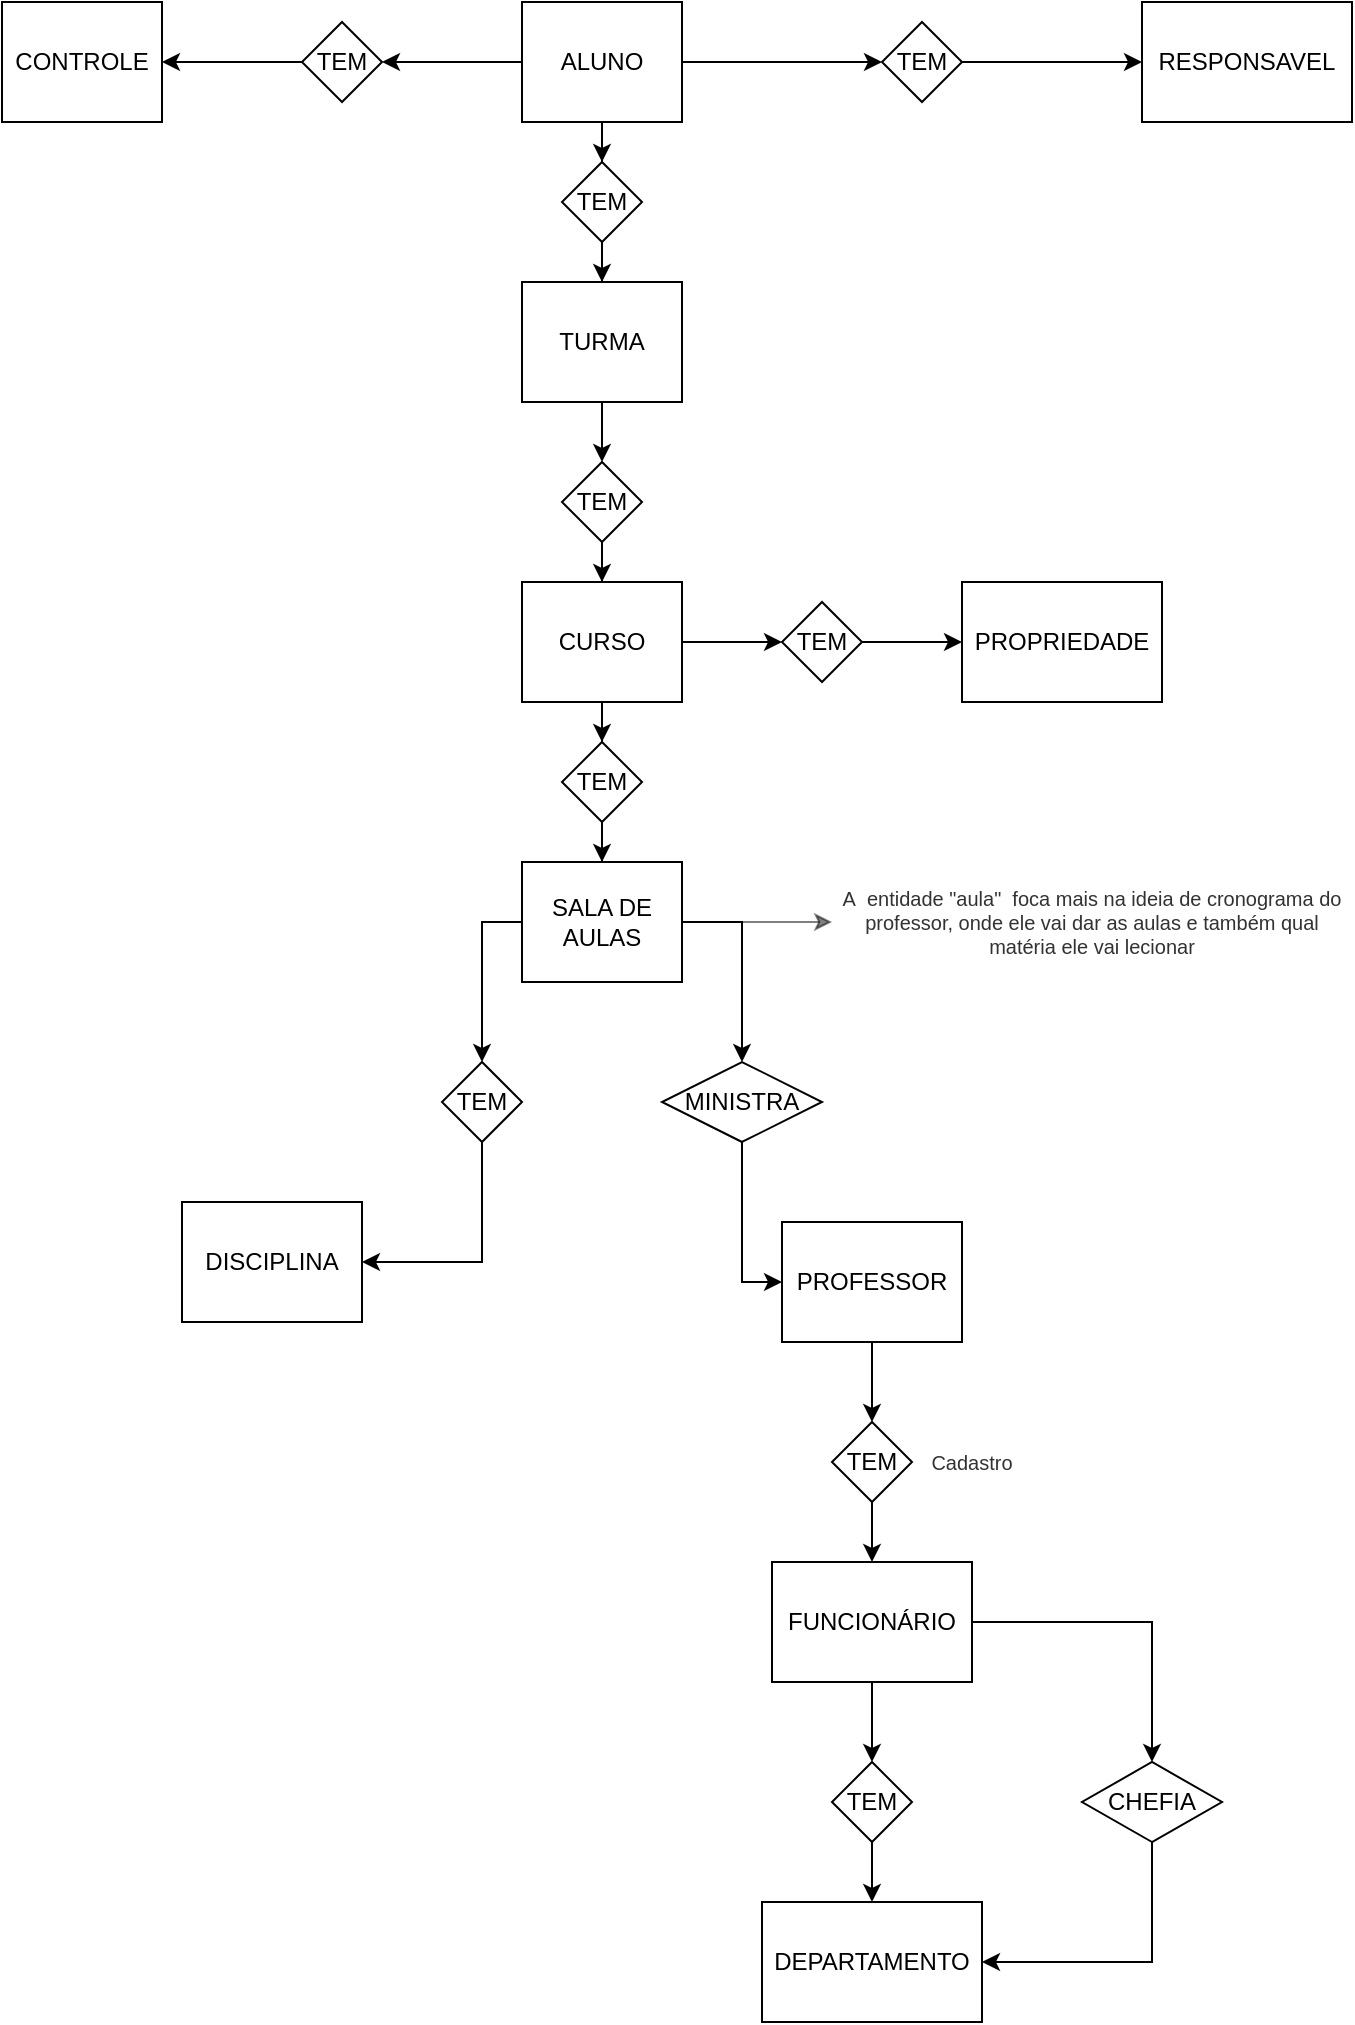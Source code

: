 <mxfile version="20.1.1" type="device" pages="2"><diagram id="prtHgNgQTEPvFCAcTncT" name="Page-1"><mxGraphModel dx="1837" dy="928" grid="1" gridSize="10" guides="1" tooltips="1" connect="1" arrows="1" fold="1" page="1" pageScale="1" pageWidth="827" pageHeight="1169" math="0" shadow="0"><root><mxCell id="0"/><mxCell id="1" parent="0"/><mxCell id="wO3HqLSMsTyv4ePYdSuV-36" style="edgeStyle=orthogonalEdgeStyle;rounded=0;orthogonalLoop=1;jettySize=auto;html=1;" edge="1" parent="1" source="wO3HqLSMsTyv4ePYdSuV-24" target="wO3HqLSMsTyv4ePYdSuV-34"><mxGeometry relative="1" as="geometry"/></mxCell><mxCell id="wO3HqLSMsTyv4ePYdSuV-39" style="edgeStyle=orthogonalEdgeStyle;rounded=0;orthogonalLoop=1;jettySize=auto;html=1;" edge="1" parent="1" source="wO3HqLSMsTyv4ePYdSuV-24" target="wO3HqLSMsTyv4ePYdSuV-30"><mxGeometry relative="1" as="geometry"/></mxCell><mxCell id="wO3HqLSMsTyv4ePYdSuV-45" style="edgeStyle=orthogonalEdgeStyle;rounded=0;orthogonalLoop=1;jettySize=auto;html=1;" edge="1" parent="1" source="wO3HqLSMsTyv4ePYdSuV-24" target="wO3HqLSMsTyv4ePYdSuV-26"><mxGeometry relative="1" as="geometry"/></mxCell><mxCell id="wO3HqLSMsTyv4ePYdSuV-24" value="&lt;font style=&quot;vertical-align: inherit;&quot;&gt;&lt;font style=&quot;vertical-align: inherit;&quot;&gt;ALUNO&lt;/font&gt;&lt;/font&gt;" style="rounded=0;whiteSpace=wrap;html=1;fontFamily=Helvetica;fontSize=12;fontColor=#000000;align=center;" vertex="1" parent="1"><mxGeometry x="340" y="30" width="80" height="60" as="geometry"/></mxCell><mxCell id="wO3HqLSMsTyv4ePYdSuV-46" style="edgeStyle=orthogonalEdgeStyle;rounded=0;orthogonalLoop=1;jettySize=auto;html=1;" edge="1" parent="1" source="wO3HqLSMsTyv4ePYdSuV-26" target="wO3HqLSMsTyv4ePYdSuV-28"><mxGeometry relative="1" as="geometry"/></mxCell><mxCell id="wO3HqLSMsTyv4ePYdSuV-26" value="&lt;font style=&quot;vertical-align: inherit;&quot;&gt;&lt;font style=&quot;vertical-align: inherit;&quot;&gt;TEM&lt;/font&gt;&lt;/font&gt;" style="rhombus;whiteSpace=wrap;html=1;" vertex="1" parent="1"><mxGeometry x="520" y="40" width="40" height="40" as="geometry"/></mxCell><mxCell id="wO3HqLSMsTyv4ePYdSuV-28" value="&lt;font style=&quot;vertical-align: inherit;&quot;&gt;&lt;font style=&quot;vertical-align: inherit;&quot;&gt;RESPONSAVEL&lt;/font&gt;&lt;/font&gt;" style="rounded=0;whiteSpace=wrap;html=1;fontFamily=Helvetica;fontSize=12;fontColor=#000000;align=center;" vertex="1" parent="1"><mxGeometry x="650" y="30" width="105" height="60" as="geometry"/></mxCell><mxCell id="wO3HqLSMsTyv4ePYdSuV-40" style="edgeStyle=orthogonalEdgeStyle;rounded=0;orthogonalLoop=1;jettySize=auto;html=1;" edge="1" parent="1" source="wO3HqLSMsTyv4ePYdSuV-30" target="wO3HqLSMsTyv4ePYdSuV-32"><mxGeometry relative="1" as="geometry"/></mxCell><mxCell id="wO3HqLSMsTyv4ePYdSuV-30" value="&lt;font style=&quot;vertical-align: inherit;&quot;&gt;&lt;font style=&quot;vertical-align: inherit;&quot;&gt;TEM&lt;/font&gt;&lt;/font&gt;" style="rhombus;whiteSpace=wrap;html=1;direction=west;" vertex="1" parent="1"><mxGeometry x="230" y="40" width="40" height="40" as="geometry"/></mxCell><mxCell id="wO3HqLSMsTyv4ePYdSuV-32" value="&lt;font style=&quot;vertical-align: inherit;&quot;&gt;&lt;font style=&quot;vertical-align: inherit;&quot;&gt;CONTROLE&lt;/font&gt;&lt;/font&gt;" style="rounded=0;whiteSpace=wrap;html=1;fontFamily=Helvetica;fontSize=12;fontColor=#000000;align=center;direction=west;" vertex="1" parent="1"><mxGeometry x="80" y="30" width="80" height="60" as="geometry"/></mxCell><mxCell id="wO3HqLSMsTyv4ePYdSuV-60" style="edgeStyle=orthogonalEdgeStyle;rounded=0;orthogonalLoop=1;jettySize=auto;html=1;" edge="1" parent="1" source="wO3HqLSMsTyv4ePYdSuV-33" target="wO3HqLSMsTyv4ePYdSuV-58"><mxGeometry relative="1" as="geometry"/></mxCell><mxCell id="wO3HqLSMsTyv4ePYdSuV-33" value="&lt;font style=&quot;vertical-align: inherit;&quot;&gt;&lt;font style=&quot;vertical-align: inherit;&quot;&gt;TURMA&lt;/font&gt;&lt;/font&gt;" style="rounded=0;whiteSpace=wrap;html=1;fontFamily=Helvetica;fontSize=12;fontColor=#000000;align=center;" vertex="1" parent="1"><mxGeometry x="340" y="170" width="80" height="60" as="geometry"/></mxCell><mxCell id="wO3HqLSMsTyv4ePYdSuV-37" style="edgeStyle=orthogonalEdgeStyle;rounded=0;orthogonalLoop=1;jettySize=auto;html=1;entryX=0.5;entryY=0;entryDx=0;entryDy=0;" edge="1" parent="1" source="wO3HqLSMsTyv4ePYdSuV-34" target="wO3HqLSMsTyv4ePYdSuV-33"><mxGeometry relative="1" as="geometry"/></mxCell><mxCell id="wO3HqLSMsTyv4ePYdSuV-34" value="&lt;font style=&quot;vertical-align: inherit;&quot;&gt;&lt;font style=&quot;vertical-align: inherit;&quot;&gt;TEM&lt;/font&gt;&lt;/font&gt;" style="rhombus;whiteSpace=wrap;html=1;direction=west;" vertex="1" parent="1"><mxGeometry x="360" y="110" width="40" height="40" as="geometry"/></mxCell><mxCell id="wO3HqLSMsTyv4ePYdSuV-68" style="edgeStyle=orthogonalEdgeStyle;rounded=0;orthogonalLoop=1;jettySize=auto;html=1;" edge="1" parent="1" source="wO3HqLSMsTyv4ePYdSuV-57" target="wO3HqLSMsTyv4ePYdSuV-67"><mxGeometry relative="1" as="geometry"/></mxCell><mxCell id="wO3HqLSMsTyv4ePYdSuV-70" style="edgeStyle=orthogonalEdgeStyle;rounded=0;orthogonalLoop=1;jettySize=auto;html=1;" edge="1" parent="1" source="wO3HqLSMsTyv4ePYdSuV-57" target="wO3HqLSMsTyv4ePYdSuV-66"><mxGeometry relative="1" as="geometry"/></mxCell><mxCell id="wO3HqLSMsTyv4ePYdSuV-57" value="&lt;font style=&quot;vertical-align: inherit;&quot;&gt;&lt;font style=&quot;vertical-align: inherit;&quot;&gt;&lt;font style=&quot;vertical-align: inherit;&quot;&gt;&lt;font style=&quot;vertical-align: inherit;&quot;&gt;CURSO&lt;/font&gt;&lt;/font&gt;&lt;/font&gt;&lt;/font&gt;" style="rounded=0;whiteSpace=wrap;html=1;fontFamily=Helvetica;fontSize=12;fontColor=#000000;align=center;" vertex="1" parent="1"><mxGeometry x="340" y="320" width="80" height="60" as="geometry"/></mxCell><mxCell id="wO3HqLSMsTyv4ePYdSuV-61" style="edgeStyle=orthogonalEdgeStyle;rounded=0;orthogonalLoop=1;jettySize=auto;html=1;" edge="1" parent="1" source="wO3HqLSMsTyv4ePYdSuV-58" target="wO3HqLSMsTyv4ePYdSuV-57"><mxGeometry relative="1" as="geometry"/></mxCell><mxCell id="wO3HqLSMsTyv4ePYdSuV-58" value="&lt;font style=&quot;vertical-align: inherit;&quot;&gt;&lt;font style=&quot;vertical-align: inherit;&quot;&gt;TEM&lt;/font&gt;&lt;/font&gt;" style="rhombus;whiteSpace=wrap;html=1;direction=west;" vertex="1" parent="1"><mxGeometry x="360" y="260" width="40" height="40" as="geometry"/></mxCell><mxCell id="wO3HqLSMsTyv4ePYdSuV-76" style="edgeStyle=orthogonalEdgeStyle;rounded=0;orthogonalLoop=1;jettySize=auto;html=1;fontSize=10;textOpacity=0;opacity=50;" edge="1" parent="1" source="wO3HqLSMsTyv4ePYdSuV-64" target="wO3HqLSMsTyv4ePYdSuV-75"><mxGeometry relative="1" as="geometry"/></mxCell><mxCell id="wO3HqLSMsTyv4ePYdSuV-83" style="edgeStyle=orthogonalEdgeStyle;rounded=0;orthogonalLoop=1;jettySize=auto;html=1;entryX=0.5;entryY=1;entryDx=0;entryDy=0;fontSize=10;" edge="1" parent="1" source="wO3HqLSMsTyv4ePYdSuV-64" target="wO3HqLSMsTyv4ePYdSuV-82"><mxGeometry relative="1" as="geometry"><Array as="points"><mxPoint x="450" y="490"/></Array></mxGeometry></mxCell><mxCell id="wO3HqLSMsTyv4ePYdSuV-87" style="edgeStyle=orthogonalEdgeStyle;rounded=0;orthogonalLoop=1;jettySize=auto;html=1;fontSize=10;" edge="1" parent="1" source="wO3HqLSMsTyv4ePYdSuV-64"><mxGeometry relative="1" as="geometry"><mxPoint x="320" y="560" as="targetPoint"/></mxGeometry></mxCell><mxCell id="wO3HqLSMsTyv4ePYdSuV-64" value="&lt;font style=&quot;vertical-align: inherit;&quot;&gt;&lt;font style=&quot;vertical-align: inherit;&quot;&gt;&lt;font style=&quot;vertical-align: inherit;&quot;&gt;&lt;font style=&quot;vertical-align: inherit;&quot;&gt;&lt;font style=&quot;vertical-align: inherit;&quot;&gt;&lt;font style=&quot;vertical-align: inherit;&quot;&gt;SALA DE AULAS&lt;/font&gt;&lt;/font&gt;&lt;/font&gt;&lt;/font&gt;&lt;/font&gt;&lt;/font&gt;" style="rounded=0;whiteSpace=wrap;html=1;fontFamily=Helvetica;fontSize=12;fontColor=#000000;align=center;" vertex="1" parent="1"><mxGeometry x="340" y="460" width="80" height="60" as="geometry"/></mxCell><mxCell id="wO3HqLSMsTyv4ePYdSuV-65" value="&lt;font style=&quot;vertical-align: inherit;&quot;&gt;&lt;font style=&quot;vertical-align: inherit;&quot;&gt;&lt;font style=&quot;vertical-align: inherit;&quot;&gt;&lt;font style=&quot;vertical-align: inherit;&quot;&gt;&lt;font style=&quot;vertical-align: inherit;&quot;&gt;&lt;font style=&quot;vertical-align: inherit;&quot;&gt;&lt;font style=&quot;vertical-align: inherit;&quot;&gt;&lt;font style=&quot;vertical-align: inherit;&quot;&gt;PROPRIEDADE&lt;/font&gt;&lt;/font&gt;&lt;/font&gt;&lt;/font&gt;&lt;/font&gt;&lt;/font&gt;&lt;/font&gt;&lt;/font&gt;" style="rounded=0;whiteSpace=wrap;html=1;fontFamily=Helvetica;fontSize=12;fontColor=#000000;align=center;" vertex="1" parent="1"><mxGeometry x="560" y="320" width="100" height="60" as="geometry"/></mxCell><mxCell id="wO3HqLSMsTyv4ePYdSuV-71" style="edgeStyle=orthogonalEdgeStyle;rounded=0;orthogonalLoop=1;jettySize=auto;html=1;entryX=0;entryY=0.5;entryDx=0;entryDy=0;" edge="1" parent="1" source="wO3HqLSMsTyv4ePYdSuV-66" target="wO3HqLSMsTyv4ePYdSuV-65"><mxGeometry relative="1" as="geometry"/></mxCell><mxCell id="wO3HqLSMsTyv4ePYdSuV-66" value="&lt;font style=&quot;vertical-align: inherit;&quot;&gt;&lt;font style=&quot;vertical-align: inherit;&quot;&gt;TEM&lt;/font&gt;&lt;/font&gt;" style="rhombus;whiteSpace=wrap;html=1;direction=west;" vertex="1" parent="1"><mxGeometry x="470" y="330" width="40" height="40" as="geometry"/></mxCell><mxCell id="wO3HqLSMsTyv4ePYdSuV-69" style="edgeStyle=orthogonalEdgeStyle;rounded=0;orthogonalLoop=1;jettySize=auto;html=1;" edge="1" parent="1" source="wO3HqLSMsTyv4ePYdSuV-67" target="wO3HqLSMsTyv4ePYdSuV-64"><mxGeometry relative="1" as="geometry"/></mxCell><mxCell id="wO3HqLSMsTyv4ePYdSuV-67" value="&lt;font style=&quot;vertical-align: inherit;&quot;&gt;&lt;font style=&quot;vertical-align: inherit;&quot;&gt;TEM&lt;/font&gt;&lt;/font&gt;" style="rhombus;whiteSpace=wrap;html=1;direction=west;" vertex="1" parent="1"><mxGeometry x="360" y="400" width="40" height="40" as="geometry"/></mxCell><mxCell id="wO3HqLSMsTyv4ePYdSuV-75" value="&lt;font style=&quot;vertical-align: inherit; font-size: 10px;&quot;&gt;&lt;font style=&quot;vertical-align: inherit; font-size: 10px;&quot;&gt;&lt;font style=&quot;vertical-align: inherit; font-size: 10px;&quot;&gt;&lt;font style=&quot;vertical-align: inherit; font-size: 10px;&quot;&gt;&lt;font style=&quot;vertical-align: inherit; font-size: 10px;&quot;&gt;&lt;font style=&quot;vertical-align: inherit; font-size: 10px;&quot;&gt;&lt;font style=&quot;vertical-align: inherit; font-size: 10px;&quot;&gt;&lt;font style=&quot;vertical-align: inherit; font-size: 10px;&quot;&gt;&lt;font style=&quot;vertical-align: inherit; font-size: 10px;&quot;&gt;&lt;font style=&quot;vertical-align: inherit; font-size: 10px;&quot;&gt;A&amp;nbsp; entidade &quot;aula&quot;&amp;nbsp; foca mais na ideia de cronograma do professor, onde ele vai dar as aulas e também qual matéria ele vai lecionar&lt;/font&gt;&lt;/font&gt;&lt;/font&gt;&lt;/font&gt;&lt;/font&gt;&lt;/font&gt;&lt;/font&gt;&lt;/font&gt;&lt;/font&gt;&lt;/font&gt;" style="text;html=1;strokeColor=none;fillColor=none;align=center;verticalAlign=middle;whiteSpace=wrap;rounded=0;fontSize=10;textOpacity=80;" vertex="1" parent="1"><mxGeometry x="495" y="460" width="260" height="60" as="geometry"/></mxCell><mxCell id="wO3HqLSMsTyv4ePYdSuV-77" value="&lt;font style=&quot;vertical-align: inherit;&quot;&gt;&lt;font style=&quot;vertical-align: inherit;&quot;&gt;&lt;font style=&quot;vertical-align: inherit;&quot;&gt;&lt;font style=&quot;vertical-align: inherit;&quot;&gt;&lt;font style=&quot;vertical-align: inherit;&quot;&gt;&lt;font style=&quot;vertical-align: inherit;&quot;&gt;DISCIPLINA&lt;/font&gt;&lt;/font&gt;&lt;/font&gt;&lt;/font&gt;&lt;/font&gt;&lt;/font&gt;" style="rounded=0;whiteSpace=wrap;html=1;fontFamily=Helvetica;fontSize=12;fontColor=#000000;align=center;" vertex="1" parent="1"><mxGeometry x="170" y="630" width="90" height="60" as="geometry"/></mxCell><mxCell id="wO3HqLSMsTyv4ePYdSuV-95" style="edgeStyle=orthogonalEdgeStyle;rounded=0;orthogonalLoop=1;jettySize=auto;html=1;fontSize=10;" edge="1" parent="1" source="wO3HqLSMsTyv4ePYdSuV-78" target="wO3HqLSMsTyv4ePYdSuV-93"><mxGeometry relative="1" as="geometry"/></mxCell><mxCell id="wO3HqLSMsTyv4ePYdSuV-78" value="&lt;font style=&quot;vertical-align: inherit;&quot;&gt;&lt;font style=&quot;vertical-align: inherit;&quot;&gt;&lt;font style=&quot;vertical-align: inherit;&quot;&gt;&lt;font style=&quot;vertical-align: inherit;&quot;&gt;&lt;font style=&quot;vertical-align: inherit;&quot;&gt;&lt;font style=&quot;vertical-align: inherit;&quot;&gt;PROFESSOR&lt;/font&gt;&lt;/font&gt;&lt;/font&gt;&lt;/font&gt;&lt;/font&gt;&lt;/font&gt;" style="rounded=0;whiteSpace=wrap;html=1;fontFamily=Helvetica;fontSize=12;fontColor=#000000;align=center;" vertex="1" parent="1"><mxGeometry x="470" y="640" width="90" height="60" as="geometry"/></mxCell><mxCell id="wO3HqLSMsTyv4ePYdSuV-88" style="edgeStyle=orthogonalEdgeStyle;rounded=0;orthogonalLoop=1;jettySize=auto;html=1;entryX=1;entryY=0.5;entryDx=0;entryDy=0;fontSize=10;" edge="1" parent="1" source="wO3HqLSMsTyv4ePYdSuV-81" target="wO3HqLSMsTyv4ePYdSuV-77"><mxGeometry relative="1" as="geometry"><Array as="points"><mxPoint x="320" y="660"/></Array></mxGeometry></mxCell><mxCell id="wO3HqLSMsTyv4ePYdSuV-81" value="&lt;font style=&quot;vertical-align: inherit;&quot;&gt;&lt;font style=&quot;vertical-align: inherit;&quot;&gt;TEM&lt;/font&gt;&lt;/font&gt;" style="rhombus;whiteSpace=wrap;html=1;direction=west;" vertex="1" parent="1"><mxGeometry x="300" y="560" width="40" height="40" as="geometry"/></mxCell><mxCell id="wO3HqLSMsTyv4ePYdSuV-85" style="edgeStyle=orthogonalEdgeStyle;rounded=0;orthogonalLoop=1;jettySize=auto;html=1;entryX=0;entryY=0.5;entryDx=0;entryDy=0;fontSize=10;" edge="1" parent="1" source="wO3HqLSMsTyv4ePYdSuV-82" target="wO3HqLSMsTyv4ePYdSuV-78"><mxGeometry relative="1" as="geometry"/></mxCell><mxCell id="wO3HqLSMsTyv4ePYdSuV-82" value="&lt;font style=&quot;vertical-align: inherit;&quot;&gt;&lt;font style=&quot;vertical-align: inherit;&quot;&gt;MINISTRA&lt;/font&gt;&lt;/font&gt;" style="rhombus;whiteSpace=wrap;html=1;direction=west;" vertex="1" parent="1"><mxGeometry x="410" y="560" width="80" height="40" as="geometry"/></mxCell><mxCell id="wO3HqLSMsTyv4ePYdSuV-98" style="edgeStyle=orthogonalEdgeStyle;rounded=0;orthogonalLoop=1;jettySize=auto;html=1;fontSize=10;" edge="1" parent="1" source="wO3HqLSMsTyv4ePYdSuV-90" target="wO3HqLSMsTyv4ePYdSuV-92"><mxGeometry relative="1" as="geometry"/></mxCell><mxCell id="wO3HqLSMsTyv4ePYdSuV-100" style="edgeStyle=orthogonalEdgeStyle;rounded=0;orthogonalLoop=1;jettySize=auto;html=1;fontSize=10;" edge="1" parent="1" source="wO3HqLSMsTyv4ePYdSuV-90" target="wO3HqLSMsTyv4ePYdSuV-94"><mxGeometry relative="1" as="geometry"/></mxCell><mxCell id="wO3HqLSMsTyv4ePYdSuV-90" value="&lt;font style=&quot;vertical-align: inherit;&quot;&gt;&lt;font style=&quot;vertical-align: inherit;&quot;&gt;&lt;font style=&quot;vertical-align: inherit;&quot;&gt;&lt;font style=&quot;vertical-align: inherit;&quot;&gt;&lt;font style=&quot;vertical-align: inherit;&quot;&gt;&lt;font style=&quot;vertical-align: inherit;&quot;&gt;FUNCIONÁRIO&lt;/font&gt;&lt;/font&gt;&lt;/font&gt;&lt;/font&gt;&lt;/font&gt;&lt;/font&gt;" style="rounded=0;whiteSpace=wrap;html=1;fontFamily=Helvetica;fontSize=12;fontColor=#000000;align=center;" vertex="1" parent="1"><mxGeometry x="465" y="810" width="100" height="60" as="geometry"/></mxCell><mxCell id="wO3HqLSMsTyv4ePYdSuV-91" value="&lt;font style=&quot;vertical-align: inherit;&quot;&gt;&lt;font style=&quot;vertical-align: inherit;&quot;&gt;&lt;font style=&quot;vertical-align: inherit;&quot;&gt;&lt;font style=&quot;vertical-align: inherit;&quot;&gt;&lt;font style=&quot;vertical-align: inherit;&quot;&gt;&lt;font style=&quot;vertical-align: inherit;&quot;&gt;DEPARTAMENTO&lt;/font&gt;&lt;/font&gt;&lt;/font&gt;&lt;/font&gt;&lt;/font&gt;&lt;/font&gt;" style="rounded=0;whiteSpace=wrap;html=1;fontFamily=Helvetica;fontSize=12;fontColor=#000000;align=center;" vertex="1" parent="1"><mxGeometry x="460" y="980" width="110" height="60" as="geometry"/></mxCell><mxCell id="wO3HqLSMsTyv4ePYdSuV-99" style="edgeStyle=orthogonalEdgeStyle;rounded=0;orthogonalLoop=1;jettySize=auto;html=1;fontSize=10;" edge="1" parent="1" source="wO3HqLSMsTyv4ePYdSuV-92" target="wO3HqLSMsTyv4ePYdSuV-91"><mxGeometry relative="1" as="geometry"/></mxCell><mxCell id="wO3HqLSMsTyv4ePYdSuV-92" value="&lt;font style=&quot;vertical-align: inherit;&quot;&gt;&lt;font style=&quot;vertical-align: inherit;&quot;&gt;TEM&lt;/font&gt;&lt;/font&gt;" style="rhombus;whiteSpace=wrap;html=1;direction=west;" vertex="1" parent="1"><mxGeometry x="495" y="910" width="40" height="40" as="geometry"/></mxCell><mxCell id="wO3HqLSMsTyv4ePYdSuV-96" style="edgeStyle=orthogonalEdgeStyle;rounded=0;orthogonalLoop=1;jettySize=auto;html=1;fontSize=10;" edge="1" parent="1" source="wO3HqLSMsTyv4ePYdSuV-93" target="wO3HqLSMsTyv4ePYdSuV-90"><mxGeometry relative="1" as="geometry"/></mxCell><mxCell id="wO3HqLSMsTyv4ePYdSuV-93" value="&lt;font style=&quot;vertical-align: inherit;&quot;&gt;&lt;font style=&quot;vertical-align: inherit;&quot;&gt;TEM&lt;/font&gt;&lt;/font&gt;" style="rhombus;whiteSpace=wrap;html=1;direction=west;" vertex="1" parent="1"><mxGeometry x="495" y="740" width="40" height="40" as="geometry"/></mxCell><mxCell id="wO3HqLSMsTyv4ePYdSuV-101" style="edgeStyle=orthogonalEdgeStyle;rounded=0;orthogonalLoop=1;jettySize=auto;html=1;entryX=1;entryY=0.5;entryDx=0;entryDy=0;fontSize=10;" edge="1" parent="1" source="wO3HqLSMsTyv4ePYdSuV-94" target="wO3HqLSMsTyv4ePYdSuV-91"><mxGeometry relative="1" as="geometry"><Array as="points"><mxPoint x="655" y="1010"/></Array></mxGeometry></mxCell><mxCell id="wO3HqLSMsTyv4ePYdSuV-94" value="&lt;font style=&quot;vertical-align: inherit;&quot;&gt;&lt;font style=&quot;vertical-align: inherit;&quot;&gt;CHEFIA&lt;/font&gt;&lt;/font&gt;" style="rhombus;whiteSpace=wrap;html=1;direction=west;" vertex="1" parent="1"><mxGeometry x="620" y="910" width="70" height="40" as="geometry"/></mxCell><mxCell id="wO3HqLSMsTyv4ePYdSuV-108" value="&lt;font style=&quot;vertical-align: inherit; font-size: 10px;&quot;&gt;&lt;font style=&quot;vertical-align: inherit; font-size: 10px;&quot;&gt;&lt;font style=&quot;vertical-align: inherit; font-size: 10px;&quot;&gt;&lt;font style=&quot;vertical-align: inherit; font-size: 10px;&quot;&gt;&lt;font style=&quot;vertical-align: inherit; font-size: 10px;&quot;&gt;&lt;font style=&quot;vertical-align: inherit; font-size: 10px;&quot;&gt;&lt;font style=&quot;vertical-align: inherit; font-size: 10px;&quot;&gt;&lt;font style=&quot;vertical-align: inherit; font-size: 10px;&quot;&gt;&lt;font style=&quot;vertical-align: inherit; font-size: 10px;&quot;&gt;&lt;font style=&quot;vertical-align: inherit; font-size: 10px;&quot;&gt;Cadastro&lt;/font&gt;&lt;/font&gt;&lt;/font&gt;&lt;/font&gt;&lt;/font&gt;&lt;/font&gt;&lt;/font&gt;&lt;/font&gt;&lt;/font&gt;&lt;/font&gt;" style="text;html=1;strokeColor=none;fillColor=none;align=center;verticalAlign=middle;whiteSpace=wrap;rounded=0;fontSize=10;textOpacity=80;" vertex="1" parent="1"><mxGeometry x="535" y="745" width="60" height="30" as="geometry"/></mxCell></root></mxGraphModel></diagram><diagram id="Lo1DykdGS3P53y0DJxAl" name="Page-2"><mxGraphModel dx="1102" dy="557" grid="1" gridSize="10" guides="1" tooltips="1" connect="1" arrows="1" fold="1" page="1" pageScale="1" pageWidth="827" pageHeight="1169" math="0" shadow="0"><root><mxCell id="0"/><mxCell id="1" parent="0"/><mxCell id="-3KJidvji0-7ubptLxEY-1" style="edgeStyle=orthogonalEdgeStyle;rounded=0;orthogonalLoop=1;jettySize=auto;html=1;" edge="1" parent="1" source="-3KJidvji0-7ubptLxEY-4" target="-3KJidvji0-7ubptLxEY-12"><mxGeometry relative="1" as="geometry"><mxPoint x="380" y="110" as="targetPoint"/></mxGeometry></mxCell><mxCell id="-3KJidvji0-7ubptLxEY-2" style="edgeStyle=orthogonalEdgeStyle;rounded=0;orthogonalLoop=1;jettySize=auto;html=1;" edge="1" parent="1" source="-3KJidvji0-7ubptLxEY-4" target="-3KJidvji0-7ubptLxEY-10"><mxGeometry relative="1" as="geometry"><mxPoint x="270" y="60" as="targetPoint"/></mxGeometry></mxCell><mxCell id="-3KJidvji0-7ubptLxEY-3" style="edgeStyle=orthogonalEdgeStyle;rounded=0;orthogonalLoop=1;jettySize=auto;html=1;" edge="1" parent="1" source="-3KJidvji0-7ubptLxEY-4" target="-3KJidvji0-7ubptLxEY-7"><mxGeometry relative="1" as="geometry"><mxPoint x="520" y="60" as="targetPoint"/></mxGeometry></mxCell><mxCell id="-3KJidvji0-7ubptLxEY-4" value="&lt;font style=&quot;vertical-align: inherit;&quot;&gt;&lt;font style=&quot;vertical-align: inherit;&quot;&gt;ALUNO&lt;/font&gt;&lt;/font&gt;" style="rounded=0;whiteSpace=wrap;html=1;fontFamily=Helvetica;fontSize=12;fontColor=#000000;align=center;" vertex="1" parent="1"><mxGeometry x="340" y="30" width="80" height="60" as="geometry"/></mxCell><mxCell id="-3KJidvji0-7ubptLxEY-7" value="&lt;font style=&quot;vertical-align: inherit;&quot;&gt;&lt;font style=&quot;vertical-align: inherit;&quot;&gt;RESPONSAVEL&lt;/font&gt;&lt;/font&gt;" style="rounded=0;whiteSpace=wrap;html=1;fontFamily=Helvetica;fontSize=12;fontColor=#000000;align=center;" vertex="1" parent="1"><mxGeometry x="650" y="30" width="105" height="60" as="geometry"/></mxCell><mxCell id="-3KJidvji0-7ubptLxEY-10" value="&lt;font style=&quot;vertical-align: inherit;&quot;&gt;&lt;font style=&quot;vertical-align: inherit;&quot;&gt;CONTROLE&lt;/font&gt;&lt;/font&gt;" style="rounded=0;whiteSpace=wrap;html=1;fontFamily=Helvetica;fontSize=12;fontColor=#000000;align=center;direction=west;" vertex="1" parent="1"><mxGeometry x="80" y="30" width="80" height="60" as="geometry"/></mxCell><mxCell id="-3KJidvji0-7ubptLxEY-11" style="edgeStyle=orthogonalEdgeStyle;rounded=0;orthogonalLoop=1;jettySize=auto;html=1;" edge="1" parent="1" source="-3KJidvji0-7ubptLxEY-12" target="-3KJidvji0-7ubptLxEY-24"><mxGeometry relative="1" as="geometry"><mxPoint x="380" y="260" as="targetPoint"/></mxGeometry></mxCell><mxCell id="-3KJidvji0-7ubptLxEY-12" value="&lt;font style=&quot;vertical-align: inherit;&quot;&gt;&lt;font style=&quot;vertical-align: inherit;&quot;&gt;TURMA&lt;/font&gt;&lt;/font&gt;" style="rounded=0;whiteSpace=wrap;html=1;fontFamily=Helvetica;fontSize=12;fontColor=#000000;align=center;" vertex="1" parent="1"><mxGeometry x="340" y="170" width="80" height="60" as="geometry"/></mxCell><mxCell id="-3KJidvji0-7ubptLxEY-15" value="&lt;font style=&quot;vertical-align: inherit;&quot;&gt;&lt;font style=&quot;vertical-align: inherit;&quot;&gt;(1,0)&lt;/font&gt;&lt;/font&gt;" style="text;html=1;strokeColor=none;fillColor=none;align=center;verticalAlign=middle;whiteSpace=wrap;rounded=0;" vertex="1" parent="1"><mxGeometry x="600" y="980" width="60" height="30" as="geometry"/></mxCell><mxCell id="-3KJidvji0-7ubptLxEY-16" value="&lt;font style=&quot;vertical-align: inherit;&quot;&gt;&lt;font style=&quot;vertical-align: inherit;&quot;&gt;(1,1)&lt;br&gt;&lt;/font&gt;&lt;/font&gt;" style="text;html=1;strokeColor=none;fillColor=none;align=center;verticalAlign=middle;whiteSpace=wrap;rounded=0;" vertex="1" parent="1"><mxGeometry x="600" y="30" width="60" height="30" as="geometry"/></mxCell><mxCell id="-3KJidvji0-7ubptLxEY-17" value="&lt;font style=&quot;vertical-align: inherit;&quot;&gt;&lt;font style=&quot;vertical-align: inherit;&quot;&gt;&lt;font style=&quot;vertical-align: inherit;&quot;&gt;&lt;font style=&quot;vertical-align: inherit;&quot;&gt;(1,N)&lt;/font&gt;&lt;/font&gt;&lt;/font&gt;&lt;/font&gt;" style="text;html=1;strokeColor=none;fillColor=none;align=center;verticalAlign=middle;whiteSpace=wrap;rounded=0;" vertex="1" parent="1"><mxGeometry x="410" y="30" width="60" height="30" as="geometry"/></mxCell><mxCell id="-3KJidvji0-7ubptLxEY-18" value="&lt;font style=&quot;vertical-align: inherit;&quot;&gt;&lt;font style=&quot;vertical-align: inherit;&quot;&gt;(1,1)&lt;br&gt;&lt;/font&gt;&lt;/font&gt;" style="text;html=1;strokeColor=none;fillColor=none;align=center;verticalAlign=middle;whiteSpace=wrap;rounded=0;" vertex="1" parent="1"><mxGeometry x="150" y="30" width="60" height="30" as="geometry"/></mxCell><mxCell id="-3KJidvji0-7ubptLxEY-19" value="&lt;font style=&quot;vertical-align: inherit;&quot;&gt;&lt;font style=&quot;vertical-align: inherit;&quot;&gt;(1,N)&lt;/font&gt;&lt;/font&gt;" style="text;html=1;strokeColor=none;fillColor=none;align=center;verticalAlign=middle;whiteSpace=wrap;rounded=0;" vertex="1" parent="1"><mxGeometry x="300" y="30" width="50" height="30" as="geometry"/></mxCell><mxCell id="-3KJidvji0-7ubptLxEY-20" value="&lt;font style=&quot;vertical-align: inherit;&quot;&gt;&lt;font style=&quot;vertical-align: inherit;&quot;&gt;(1,N)&lt;/font&gt;&lt;/font&gt;" style="text;html=1;strokeColor=none;fillColor=none;align=center;verticalAlign=middle;whiteSpace=wrap;rounded=0;" vertex="1" parent="1"><mxGeometry x="380" y="90" width="40" height="30" as="geometry"/></mxCell><mxCell id="-3KJidvji0-7ubptLxEY-21" value="&lt;font style=&quot;vertical-align: inherit;&quot;&gt;&lt;font style=&quot;vertical-align: inherit;&quot;&gt;(1,1)&lt;br&gt;&lt;/font&gt;&lt;/font&gt;" style="text;html=1;strokeColor=none;fillColor=none;align=center;verticalAlign=middle;whiteSpace=wrap;rounded=0;" vertex="1" parent="1"><mxGeometry x="385" y="140" width="30" height="30" as="geometry"/></mxCell><mxCell id="-3KJidvji0-7ubptLxEY-22" style="edgeStyle=orthogonalEdgeStyle;rounded=0;orthogonalLoop=1;jettySize=auto;html=1;" edge="1" parent="1" source="-3KJidvji0-7ubptLxEY-24" target="-3KJidvji0-7ubptLxEY-32"><mxGeometry relative="1" as="geometry"><mxPoint x="380" y="400" as="targetPoint"/></mxGeometry></mxCell><mxCell id="-3KJidvji0-7ubptLxEY-23" style="edgeStyle=orthogonalEdgeStyle;rounded=0;orthogonalLoop=1;jettySize=auto;html=1;" edge="1" parent="1" source="-3KJidvji0-7ubptLxEY-24" target="-3KJidvji0-7ubptLxEY-33"><mxGeometry relative="1" as="geometry"><mxPoint x="470" y="350" as="targetPoint"/></mxGeometry></mxCell><mxCell id="-3KJidvji0-7ubptLxEY-24" value="&lt;font style=&quot;vertical-align: inherit;&quot;&gt;&lt;font style=&quot;vertical-align: inherit;&quot;&gt;&lt;font style=&quot;vertical-align: inherit;&quot;&gt;&lt;font style=&quot;vertical-align: inherit;&quot;&gt;CURSO&lt;/font&gt;&lt;/font&gt;&lt;/font&gt;&lt;/font&gt;" style="rounded=0;whiteSpace=wrap;html=1;fontFamily=Helvetica;fontSize=12;fontColor=#000000;align=center;" vertex="1" parent="1"><mxGeometry x="340" y="320" width="80" height="60" as="geometry"/></mxCell><mxCell id="-3KJidvji0-7ubptLxEY-27" value="&lt;font style=&quot;vertical-align: inherit;&quot;&gt;&lt;font style=&quot;vertical-align: inherit;&quot;&gt;(1,N)&lt;/font&gt;&lt;/font&gt;" style="text;html=1;strokeColor=none;fillColor=none;align=center;verticalAlign=middle;whiteSpace=wrap;rounded=0;" vertex="1" parent="1"><mxGeometry x="384" y="230" width="30" height="30" as="geometry"/></mxCell><mxCell id="-3KJidvji0-7ubptLxEY-28" value="&lt;font style=&quot;vertical-align: inherit;&quot;&gt;&lt;font style=&quot;vertical-align: inherit;&quot;&gt;(1,1)&lt;br&gt;&lt;/font&gt;&lt;/font&gt;" style="text;html=1;strokeColor=none;fillColor=none;align=center;verticalAlign=middle;whiteSpace=wrap;rounded=0;" vertex="1" parent="1"><mxGeometry x="389" y="290" width="25" height="30" as="geometry"/></mxCell><mxCell id="-3KJidvji0-7ubptLxEY-29" style="edgeStyle=orthogonalEdgeStyle;rounded=0;orthogonalLoop=1;jettySize=auto;html=1;fontSize=10;textOpacity=0;opacity=50;" edge="1" parent="1" source="-3KJidvji0-7ubptLxEY-32" target="-3KJidvji0-7ubptLxEY-40"><mxGeometry relative="1" as="geometry"/></mxCell><mxCell id="-3KJidvji0-7ubptLxEY-30" style="edgeStyle=orthogonalEdgeStyle;rounded=0;orthogonalLoop=1;jettySize=auto;html=1;fontSize=10;" edge="1" parent="1" source="-3KJidvji0-7ubptLxEY-32" target="-3KJidvji0-7ubptLxEY-43"><mxGeometry relative="1" as="geometry"><Array as="points"><mxPoint x="450" y="490"/><mxPoint x="450" y="670"/></Array><mxPoint x="450" y="560" as="targetPoint"/></mxGeometry></mxCell><mxCell id="-3KJidvji0-7ubptLxEY-31" style="edgeStyle=orthogonalEdgeStyle;rounded=0;orthogonalLoop=1;jettySize=auto;html=1;fontSize=10;entryX=1;entryY=0.5;entryDx=0;entryDy=0;" edge="1" parent="1" source="-3KJidvji0-7ubptLxEY-32" target="-3KJidvji0-7ubptLxEY-41"><mxGeometry relative="1" as="geometry"><mxPoint x="320" y="560" as="targetPoint"/></mxGeometry></mxCell><mxCell id="-3KJidvji0-7ubptLxEY-32" value="&lt;font style=&quot;vertical-align: inherit;&quot;&gt;&lt;font style=&quot;vertical-align: inherit;&quot;&gt;&lt;font style=&quot;vertical-align: inherit;&quot;&gt;&lt;font style=&quot;vertical-align: inherit;&quot;&gt;&lt;font style=&quot;vertical-align: inherit;&quot;&gt;&lt;font style=&quot;vertical-align: inherit;&quot;&gt;SALA DE AULAS&lt;/font&gt;&lt;/font&gt;&lt;/font&gt;&lt;/font&gt;&lt;/font&gt;&lt;/font&gt;" style="rounded=0;whiteSpace=wrap;html=1;fontFamily=Helvetica;fontSize=12;fontColor=#000000;align=center;" vertex="1" parent="1"><mxGeometry x="340" y="460" width="80" height="60" as="geometry"/></mxCell><mxCell id="-3KJidvji0-7ubptLxEY-33" value="&lt;font style=&quot;vertical-align: inherit;&quot;&gt;&lt;font style=&quot;vertical-align: inherit;&quot;&gt;&lt;font style=&quot;vertical-align: inherit;&quot;&gt;&lt;font style=&quot;vertical-align: inherit;&quot;&gt;&lt;font style=&quot;vertical-align: inherit;&quot;&gt;&lt;font style=&quot;vertical-align: inherit;&quot;&gt;&lt;font style=&quot;vertical-align: inherit;&quot;&gt;&lt;font style=&quot;vertical-align: inherit;&quot;&gt;PROPRIEDADE&lt;/font&gt;&lt;/font&gt;&lt;/font&gt;&lt;/font&gt;&lt;/font&gt;&lt;/font&gt;&lt;/font&gt;&lt;/font&gt;" style="rounded=0;whiteSpace=wrap;html=1;fontFamily=Helvetica;fontSize=12;fontColor=#000000;align=center;" vertex="1" parent="1"><mxGeometry x="560" y="320" width="100" height="60" as="geometry"/></mxCell><mxCell id="-3KJidvji0-7ubptLxEY-38" value="&lt;font style=&quot;vertical-align: inherit;&quot;&gt;&lt;font style=&quot;vertical-align: inherit;&quot;&gt;(1,N)&lt;/font&gt;&lt;/font&gt;" style="text;html=1;strokeColor=none;fillColor=none;align=center;verticalAlign=middle;whiteSpace=wrap;rounded=0;" vertex="1" parent="1"><mxGeometry x="510" y="320" width="60" height="30" as="geometry"/></mxCell><mxCell id="-3KJidvji0-7ubptLxEY-39" value="&lt;font style=&quot;vertical-align: inherit;&quot;&gt;&lt;font style=&quot;vertical-align: inherit;&quot;&gt;&lt;font style=&quot;vertical-align: inherit;&quot;&gt;&lt;font style=&quot;vertical-align: inherit;&quot;&gt;&lt;font style=&quot;vertical-align: inherit;&quot;&gt;&lt;font style=&quot;vertical-align: inherit;&quot;&gt;(1,N)&lt;/font&gt;&lt;/font&gt;&lt;/font&gt;&lt;/font&gt;&lt;/font&gt;&lt;/font&gt;" style="text;html=1;strokeColor=none;fillColor=none;align=center;verticalAlign=middle;whiteSpace=wrap;rounded=0;" vertex="1" parent="1"><mxGeometry x="405" y="320" width="60" height="30" as="geometry"/></mxCell><mxCell id="-3KJidvji0-7ubptLxEY-40" value="&lt;font style=&quot;vertical-align: inherit; font-size: 10px;&quot;&gt;&lt;font style=&quot;vertical-align: inherit; font-size: 10px;&quot;&gt;&lt;font style=&quot;vertical-align: inherit; font-size: 10px;&quot;&gt;&lt;font style=&quot;vertical-align: inherit; font-size: 10px;&quot;&gt;&lt;font style=&quot;vertical-align: inherit; font-size: 10px;&quot;&gt;&lt;font style=&quot;vertical-align: inherit; font-size: 10px;&quot;&gt;&lt;font style=&quot;vertical-align: inherit; font-size: 10px;&quot;&gt;&lt;font style=&quot;vertical-align: inherit; font-size: 10px;&quot;&gt;&lt;font style=&quot;vertical-align: inherit; font-size: 10px;&quot;&gt;&lt;font style=&quot;vertical-align: inherit; font-size: 10px;&quot;&gt;A&amp;nbsp; entidade &quot;aula&quot;&amp;nbsp; foca mais na ideia de cronograma do professor, onde ele vai dar as aulas e também qual matéria ele vai lecionar&lt;/font&gt;&lt;/font&gt;&lt;/font&gt;&lt;/font&gt;&lt;/font&gt;&lt;/font&gt;&lt;/font&gt;&lt;/font&gt;&lt;/font&gt;&lt;/font&gt;" style="text;html=1;strokeColor=none;fillColor=none;align=center;verticalAlign=middle;whiteSpace=wrap;rounded=0;fontSize=10;textOpacity=80;" vertex="1" parent="1"><mxGeometry x="495" y="460" width="260" height="60" as="geometry"/></mxCell><mxCell id="-3KJidvji0-7ubptLxEY-41" value="&lt;font style=&quot;vertical-align: inherit;&quot;&gt;&lt;font style=&quot;vertical-align: inherit;&quot;&gt;&lt;font style=&quot;vertical-align: inherit;&quot;&gt;&lt;font style=&quot;vertical-align: inherit;&quot;&gt;&lt;font style=&quot;vertical-align: inherit;&quot;&gt;&lt;font style=&quot;vertical-align: inherit;&quot;&gt;DISCIPLINA&lt;/font&gt;&lt;/font&gt;&lt;/font&gt;&lt;/font&gt;&lt;/font&gt;&lt;/font&gt;" style="rounded=0;whiteSpace=wrap;html=1;fontFamily=Helvetica;fontSize=12;fontColor=#000000;align=center;" vertex="1" parent="1"><mxGeometry x="170" y="630" width="90" height="60" as="geometry"/></mxCell><mxCell id="-3KJidvji0-7ubptLxEY-42" style="edgeStyle=orthogonalEdgeStyle;rounded=0;orthogonalLoop=1;jettySize=auto;html=1;fontSize=10;entryX=0.5;entryY=0;entryDx=0;entryDy=0;" edge="1" parent="1" source="-3KJidvji0-7ubptLxEY-43" target="-3KJidvji0-7ubptLxEY-50"><mxGeometry relative="1" as="geometry"><mxPoint x="515" y="740" as="targetPoint"/></mxGeometry></mxCell><mxCell id="-3KJidvji0-7ubptLxEY-43" value="&lt;font style=&quot;vertical-align: inherit;&quot;&gt;&lt;font style=&quot;vertical-align: inherit;&quot;&gt;&lt;font style=&quot;vertical-align: inherit;&quot;&gt;&lt;font style=&quot;vertical-align: inherit;&quot;&gt;&lt;font style=&quot;vertical-align: inherit;&quot;&gt;&lt;font style=&quot;vertical-align: inherit;&quot;&gt;PROFESSOR&lt;/font&gt;&lt;/font&gt;&lt;/font&gt;&lt;/font&gt;&lt;/font&gt;&lt;/font&gt;" style="rounded=0;whiteSpace=wrap;html=1;fontFamily=Helvetica;fontSize=12;fontColor=#000000;align=center;" vertex="1" parent="1"><mxGeometry x="470" y="640" width="90" height="60" as="geometry"/></mxCell><mxCell id="-3KJidvji0-7ubptLxEY-48" style="edgeStyle=orthogonalEdgeStyle;rounded=0;orthogonalLoop=1;jettySize=auto;html=1;fontSize=10;entryX=0.5;entryY=0;entryDx=0;entryDy=0;" edge="1" parent="1" source="-3KJidvji0-7ubptLxEY-50" target="-3KJidvji0-7ubptLxEY-51"><mxGeometry relative="1" as="geometry"><mxPoint x="515" y="910" as="targetPoint"/></mxGeometry></mxCell><mxCell id="-3KJidvji0-7ubptLxEY-49" style="edgeStyle=orthogonalEdgeStyle;rounded=0;orthogonalLoop=1;jettySize=auto;html=1;fontSize=10;entryX=1;entryY=0.5;entryDx=0;entryDy=0;" edge="1" parent="1" source="-3KJidvji0-7ubptLxEY-50" target="-3KJidvji0-7ubptLxEY-51"><mxGeometry relative="1" as="geometry"><mxPoint x="655" y="910" as="targetPoint"/><Array as="points"><mxPoint x="650" y="840"/><mxPoint x="650" y="1010"/></Array></mxGeometry></mxCell><mxCell id="-3KJidvji0-7ubptLxEY-50" value="&lt;font style=&quot;vertical-align: inherit;&quot;&gt;&lt;font style=&quot;vertical-align: inherit;&quot;&gt;&lt;font style=&quot;vertical-align: inherit;&quot;&gt;&lt;font style=&quot;vertical-align: inherit;&quot;&gt;&lt;font style=&quot;vertical-align: inherit;&quot;&gt;&lt;font style=&quot;vertical-align: inherit;&quot;&gt;FUNCIONÁRIO&lt;/font&gt;&lt;/font&gt;&lt;/font&gt;&lt;/font&gt;&lt;/font&gt;&lt;/font&gt;" style="rounded=0;whiteSpace=wrap;html=1;fontFamily=Helvetica;fontSize=12;fontColor=#000000;align=center;" vertex="1" parent="1"><mxGeometry x="465" y="810" width="100" height="60" as="geometry"/></mxCell><mxCell id="-3KJidvji0-7ubptLxEY-51" value="&lt;font style=&quot;vertical-align: inherit;&quot;&gt;&lt;font style=&quot;vertical-align: inherit;&quot;&gt;&lt;font style=&quot;vertical-align: inherit;&quot;&gt;&lt;font style=&quot;vertical-align: inherit;&quot;&gt;&lt;font style=&quot;vertical-align: inherit;&quot;&gt;&lt;font style=&quot;vertical-align: inherit;&quot;&gt;DEPARTAMENTO&lt;/font&gt;&lt;/font&gt;&lt;/font&gt;&lt;/font&gt;&lt;/font&gt;&lt;/font&gt;" style="rounded=0;whiteSpace=wrap;html=1;fontFamily=Helvetica;fontSize=12;fontColor=#000000;align=center;" vertex="1" parent="1"><mxGeometry x="460" y="980" width="110" height="60" as="geometry"/></mxCell><mxCell id="-3KJidvji0-7ubptLxEY-58" value="&lt;font style=&quot;vertical-align: inherit;&quot;&gt;&lt;font style=&quot;vertical-align: inherit;&quot;&gt;(1,1)&lt;br&gt;&lt;/font&gt;&lt;/font&gt;" style="text;html=1;strokeColor=none;fillColor=none;align=center;verticalAlign=middle;whiteSpace=wrap;rounded=0;" vertex="1" parent="1"><mxGeometry x="381.5" y="380" width="40" height="30" as="geometry"/></mxCell><mxCell id="-3KJidvji0-7ubptLxEY-59" value="&lt;font style=&quot;vertical-align: inherit;&quot;&gt;&lt;font style=&quot;vertical-align: inherit;&quot;&gt;&lt;font style=&quot;vertical-align: inherit;&quot;&gt;&lt;font style=&quot;vertical-align: inherit;&quot;&gt;&lt;font style=&quot;vertical-align: inherit;&quot;&gt;&lt;font style=&quot;vertical-align: inherit;&quot;&gt;(1,N)&lt;/font&gt;&lt;/font&gt;&lt;/font&gt;&lt;/font&gt;&lt;/font&gt;&lt;/font&gt;" style="text;html=1;strokeColor=none;fillColor=none;align=center;verticalAlign=middle;whiteSpace=wrap;rounded=0;" vertex="1" parent="1"><mxGeometry x="386.5" y="430" width="30" height="30" as="geometry"/></mxCell><mxCell id="-3KJidvji0-7ubptLxEY-60" value="&lt;font style=&quot;vertical-align: inherit;&quot;&gt;&lt;font style=&quot;vertical-align: inherit;&quot;&gt;(1,1)&lt;br&gt;&lt;/font&gt;&lt;/font&gt;" style="text;html=1;strokeColor=none;fillColor=none;align=center;verticalAlign=middle;whiteSpace=wrap;rounded=0;" vertex="1" parent="1"><mxGeometry x="280" y="460" width="60" height="30" as="geometry"/></mxCell><mxCell id="-3KJidvji0-7ubptLxEY-61" value="&lt;font style=&quot;vertical-align: inherit;&quot;&gt;&lt;font style=&quot;vertical-align: inherit;&quot;&gt;&lt;font style=&quot;vertical-align: inherit;&quot;&gt;&lt;font style=&quot;vertical-align: inherit;&quot;&gt;&lt;font style=&quot;vertical-align: inherit;&quot;&gt;&lt;font style=&quot;vertical-align: inherit;&quot;&gt;(1,N)&lt;/font&gt;&lt;/font&gt;&lt;/font&gt;&lt;/font&gt;&lt;/font&gt;&lt;/font&gt;" style="text;html=1;strokeColor=none;fillColor=none;align=center;verticalAlign=middle;whiteSpace=wrap;rounded=0;" vertex="1" parent="1"><mxGeometry x="250" y="630" width="60" height="30" as="geometry"/></mxCell><mxCell id="-3KJidvji0-7ubptLxEY-62" value="&lt;font style=&quot;vertical-align: inherit;&quot;&gt;&lt;font style=&quot;vertical-align: inherit;&quot;&gt;(1,1)&lt;br&gt;&lt;/font&gt;&lt;/font&gt;" style="text;html=1;strokeColor=none;fillColor=none;align=center;verticalAlign=middle;whiteSpace=wrap;rounded=0;" vertex="1" parent="1"><mxGeometry x="400" y="645" width="60" height="30" as="geometry"/></mxCell><mxCell id="-3KJidvji0-7ubptLxEY-63" value="&lt;font style=&quot;vertical-align: inherit;&quot;&gt;&lt;font style=&quot;vertical-align: inherit;&quot;&gt;&lt;font style=&quot;vertical-align: inherit;&quot;&gt;&lt;font style=&quot;vertical-align: inherit;&quot;&gt;&lt;font style=&quot;vertical-align: inherit;&quot;&gt;&lt;font style=&quot;vertical-align: inherit;&quot;&gt;(1,N)&lt;/font&gt;&lt;/font&gt;&lt;/font&gt;&lt;/font&gt;&lt;/font&gt;&lt;/font&gt;" style="text;html=1;strokeColor=none;fillColor=none;align=center;verticalAlign=middle;whiteSpace=wrap;rounded=0;" vertex="1" parent="1"><mxGeometry x="440" y="500" width="60" height="30" as="geometry"/></mxCell><mxCell id="-3KJidvji0-7ubptLxEY-65" value="&lt;font style=&quot;vertical-align: inherit;&quot;&gt;&lt;font style=&quot;vertical-align: inherit;&quot;&gt;(1,1)&lt;br&gt;&lt;/font&gt;&lt;/font&gt;" style="text;html=1;strokeColor=none;fillColor=none;align=center;verticalAlign=middle;whiteSpace=wrap;rounded=0;" vertex="1" parent="1"><mxGeometry x="505" y="780" width="60" height="30" as="geometry"/></mxCell><mxCell id="-3KJidvji0-7ubptLxEY-66" value="&lt;font style=&quot;vertical-align: inherit;&quot;&gt;&lt;font style=&quot;vertical-align: inherit;&quot;&gt;&lt;font style=&quot;vertical-align: inherit;&quot;&gt;&lt;font style=&quot;vertical-align: inherit;&quot;&gt;&lt;font style=&quot;vertical-align: inherit;&quot;&gt;&lt;font style=&quot;vertical-align: inherit;&quot;&gt;(1,N)&lt;/font&gt;&lt;/font&gt;&lt;/font&gt;&lt;/font&gt;&lt;/font&gt;&lt;/font&gt;" style="text;html=1;strokeColor=none;fillColor=none;align=center;verticalAlign=middle;whiteSpace=wrap;rounded=0;" vertex="1" parent="1"><mxGeometry x="505" y="700" width="60" height="30" as="geometry"/></mxCell><mxCell id="-3KJidvji0-7ubptLxEY-67" value="&lt;font style=&quot;vertical-align: inherit;&quot;&gt;&lt;font style=&quot;vertical-align: inherit;&quot;&gt;(1,1)&lt;br&gt;&lt;/font&gt;&lt;/font&gt;" style="text;html=1;strokeColor=none;fillColor=none;align=center;verticalAlign=middle;whiteSpace=wrap;rounded=0;" vertex="1" parent="1"><mxGeometry x="522.5" y="950" width="35" height="30" as="geometry"/></mxCell><mxCell id="-3KJidvji0-7ubptLxEY-68" value="&lt;font style=&quot;vertical-align: inherit;&quot;&gt;&lt;font style=&quot;vertical-align: inherit;&quot;&gt;&lt;font style=&quot;vertical-align: inherit;&quot;&gt;&lt;font style=&quot;vertical-align: inherit;&quot;&gt;&lt;font style=&quot;vertical-align: inherit;&quot;&gt;&lt;font style=&quot;vertical-align: inherit;&quot;&gt;(1,N)&lt;/font&gt;&lt;/font&gt;&lt;/font&gt;&lt;/font&gt;&lt;/font&gt;&lt;/font&gt;" style="text;html=1;strokeColor=none;fillColor=none;align=center;verticalAlign=middle;whiteSpace=wrap;rounded=0;" vertex="1" parent="1"><mxGeometry x="522.5" y="870" width="35" height="30" as="geometry"/></mxCell><mxCell id="-3KJidvji0-7ubptLxEY-69" value="&lt;font style=&quot;vertical-align: inherit;&quot;&gt;&lt;font style=&quot;vertical-align: inherit;&quot;&gt;(1,1)&lt;br&gt;&lt;/font&gt;&lt;/font&gt;" style="text;html=1;strokeColor=none;fillColor=none;align=center;verticalAlign=middle;whiteSpace=wrap;rounded=0;" vertex="1" parent="1"><mxGeometry x="600" y="840" width="60" height="30" as="geometry"/></mxCell></root></mxGraphModel></diagram></mxfile>